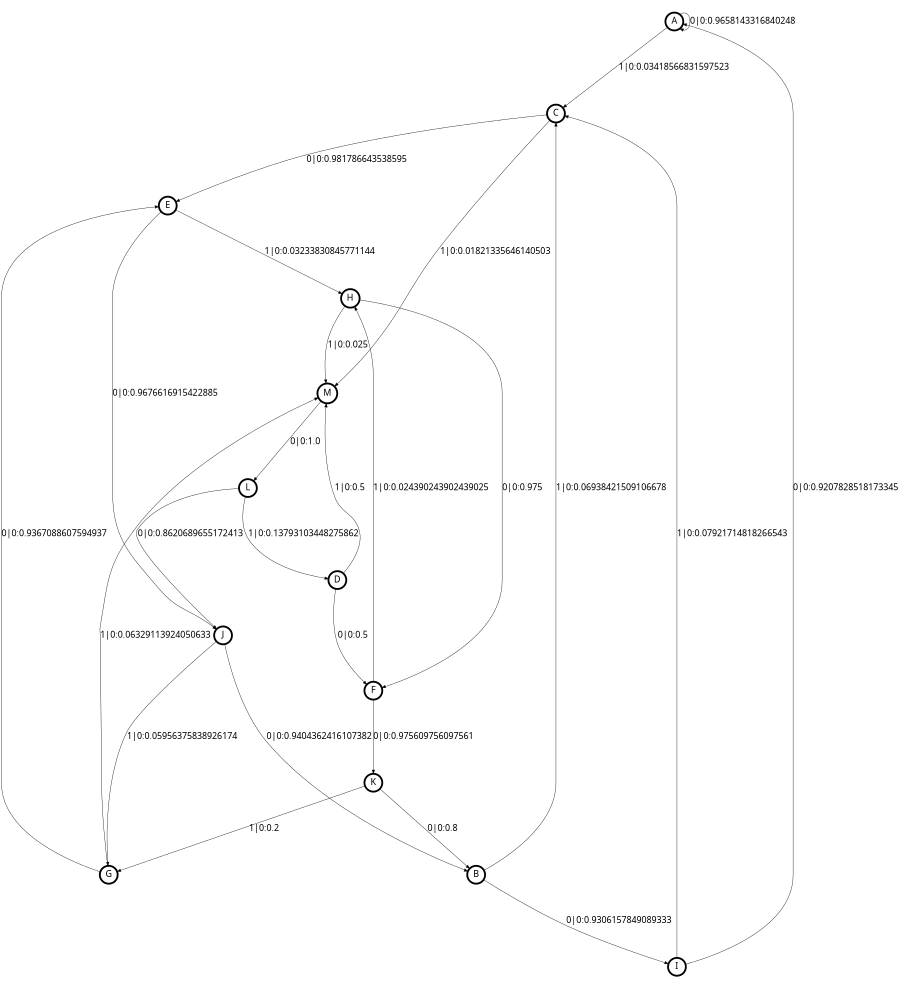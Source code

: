 digraph  {
size = "6,8.5";
ratio = "fill";
node
[shape = circle];
node [fontsize = 24];
node [penwidth = 5];
edge [fontsize = 24];
node [fontname = "CMU Serif Roman"];
graph [fontname = "CMU Serif Roman"];
edge [fontname = "CMU Serif Roman"];
A -> A [label = "0|0:0.9658143316840248\l"];
A -> C [label = "1|0:0.03418566831597523\l"];
B -> C [label = "1|0:0.06938421509106678\l"];
B -> I [label = "0|0:0.9306157849089333\l"];
C -> E [label = "0|0:0.981786643538595\l"];
C -> M [label = "1|0:0.01821335646140503\l"];
D -> F [label = "0|0:0.5\l"];
D -> M [label = "1|0:0.5\l"];
E -> H [label = "1|0:0.03233830845771144\l"];
E -> J [label = "0|0:0.9676616915422885\l"];
F -> H [label = "1|0:0.024390243902439025\l"];
F -> K [label = "0|0:0.975609756097561\l"];
G -> E [label = "0|0:0.9367088607594937\l"];
G -> M [label = "1|0:0.06329113924050633\l"];
H -> F [label = "0|0:0.975\l"];
H -> M [label = "1|0:0.025\l"];
I -> A [label = "0|0:0.9207828518173345\l"];
I -> C [label = "1|0:0.07921714818266543\l"];
J -> B [label = "0|0:0.9404362416107382\l"];
J -> G [label = "1|0:0.05956375838926174\l"];
K -> B [label = "0|0:0.8\l"];
K -> G [label = "1|0:0.2\l"];
L -> D [label = "1|0:0.13793103448275862\l"];
L -> J [label = "0|0:0.8620689655172413\l"];
M -> L [label = "0|0:1.0\l"];
}
